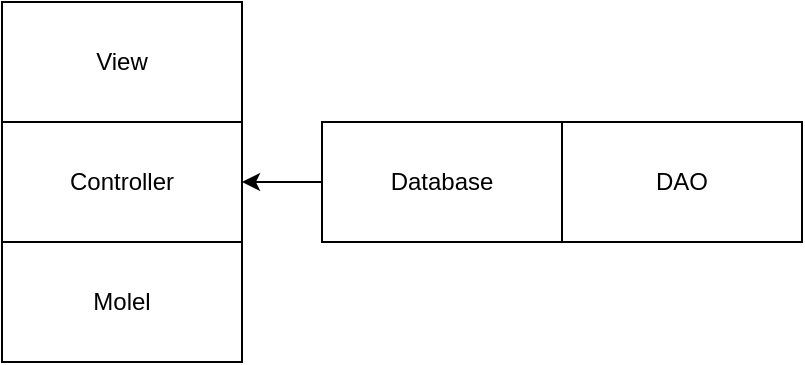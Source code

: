 <mxfile version="20.2.6" type="device"><diagram id="9avvJOI5WBKlp1fANxqp" name="Página-1"><mxGraphModel dx="782" dy="436" grid="1" gridSize="10" guides="1" tooltips="1" connect="1" arrows="1" fold="1" page="1" pageScale="1" pageWidth="827" pageHeight="1169" math="0" shadow="0"><root><mxCell id="0"/><mxCell id="1" parent="0"/><mxCell id="-0MWr9q-ra7WKuDUCx5S-1" value="View" style="rounded=0;whiteSpace=wrap;html=1;" vertex="1" parent="1"><mxGeometry x="160" y="80" width="120" height="60" as="geometry"/></mxCell><mxCell id="-0MWr9q-ra7WKuDUCx5S-2" value="Controller" style="rounded=0;whiteSpace=wrap;html=1;" vertex="1" parent="1"><mxGeometry x="160" y="140" width="120" height="60" as="geometry"/></mxCell><mxCell id="-0MWr9q-ra7WKuDUCx5S-3" value="Molel" style="rounded=0;whiteSpace=wrap;html=1;" vertex="1" parent="1"><mxGeometry x="160" y="200" width="120" height="60" as="geometry"/></mxCell><mxCell id="-0MWr9q-ra7WKuDUCx5S-4" value="Database" style="rounded=0;whiteSpace=wrap;html=1;" vertex="1" parent="1"><mxGeometry x="320" y="140" width="120" height="60" as="geometry"/></mxCell><mxCell id="-0MWr9q-ra7WKuDUCx5S-5" value="" style="endArrow=classic;html=1;rounded=0;exitX=0;exitY=0.5;exitDx=0;exitDy=0;entryX=1;entryY=0.5;entryDx=0;entryDy=0;" edge="1" parent="1" source="-0MWr9q-ra7WKuDUCx5S-4" target="-0MWr9q-ra7WKuDUCx5S-2"><mxGeometry width="50" height="50" relative="1" as="geometry"><mxPoint x="290" y="250" as="sourcePoint"/><mxPoint x="340" y="200" as="targetPoint"/></mxGeometry></mxCell><mxCell id="-0MWr9q-ra7WKuDUCx5S-6" value="DAO" style="rounded=0;whiteSpace=wrap;html=1;" vertex="1" parent="1"><mxGeometry x="440" y="140" width="120" height="60" as="geometry"/></mxCell></root></mxGraphModel></diagram></mxfile>